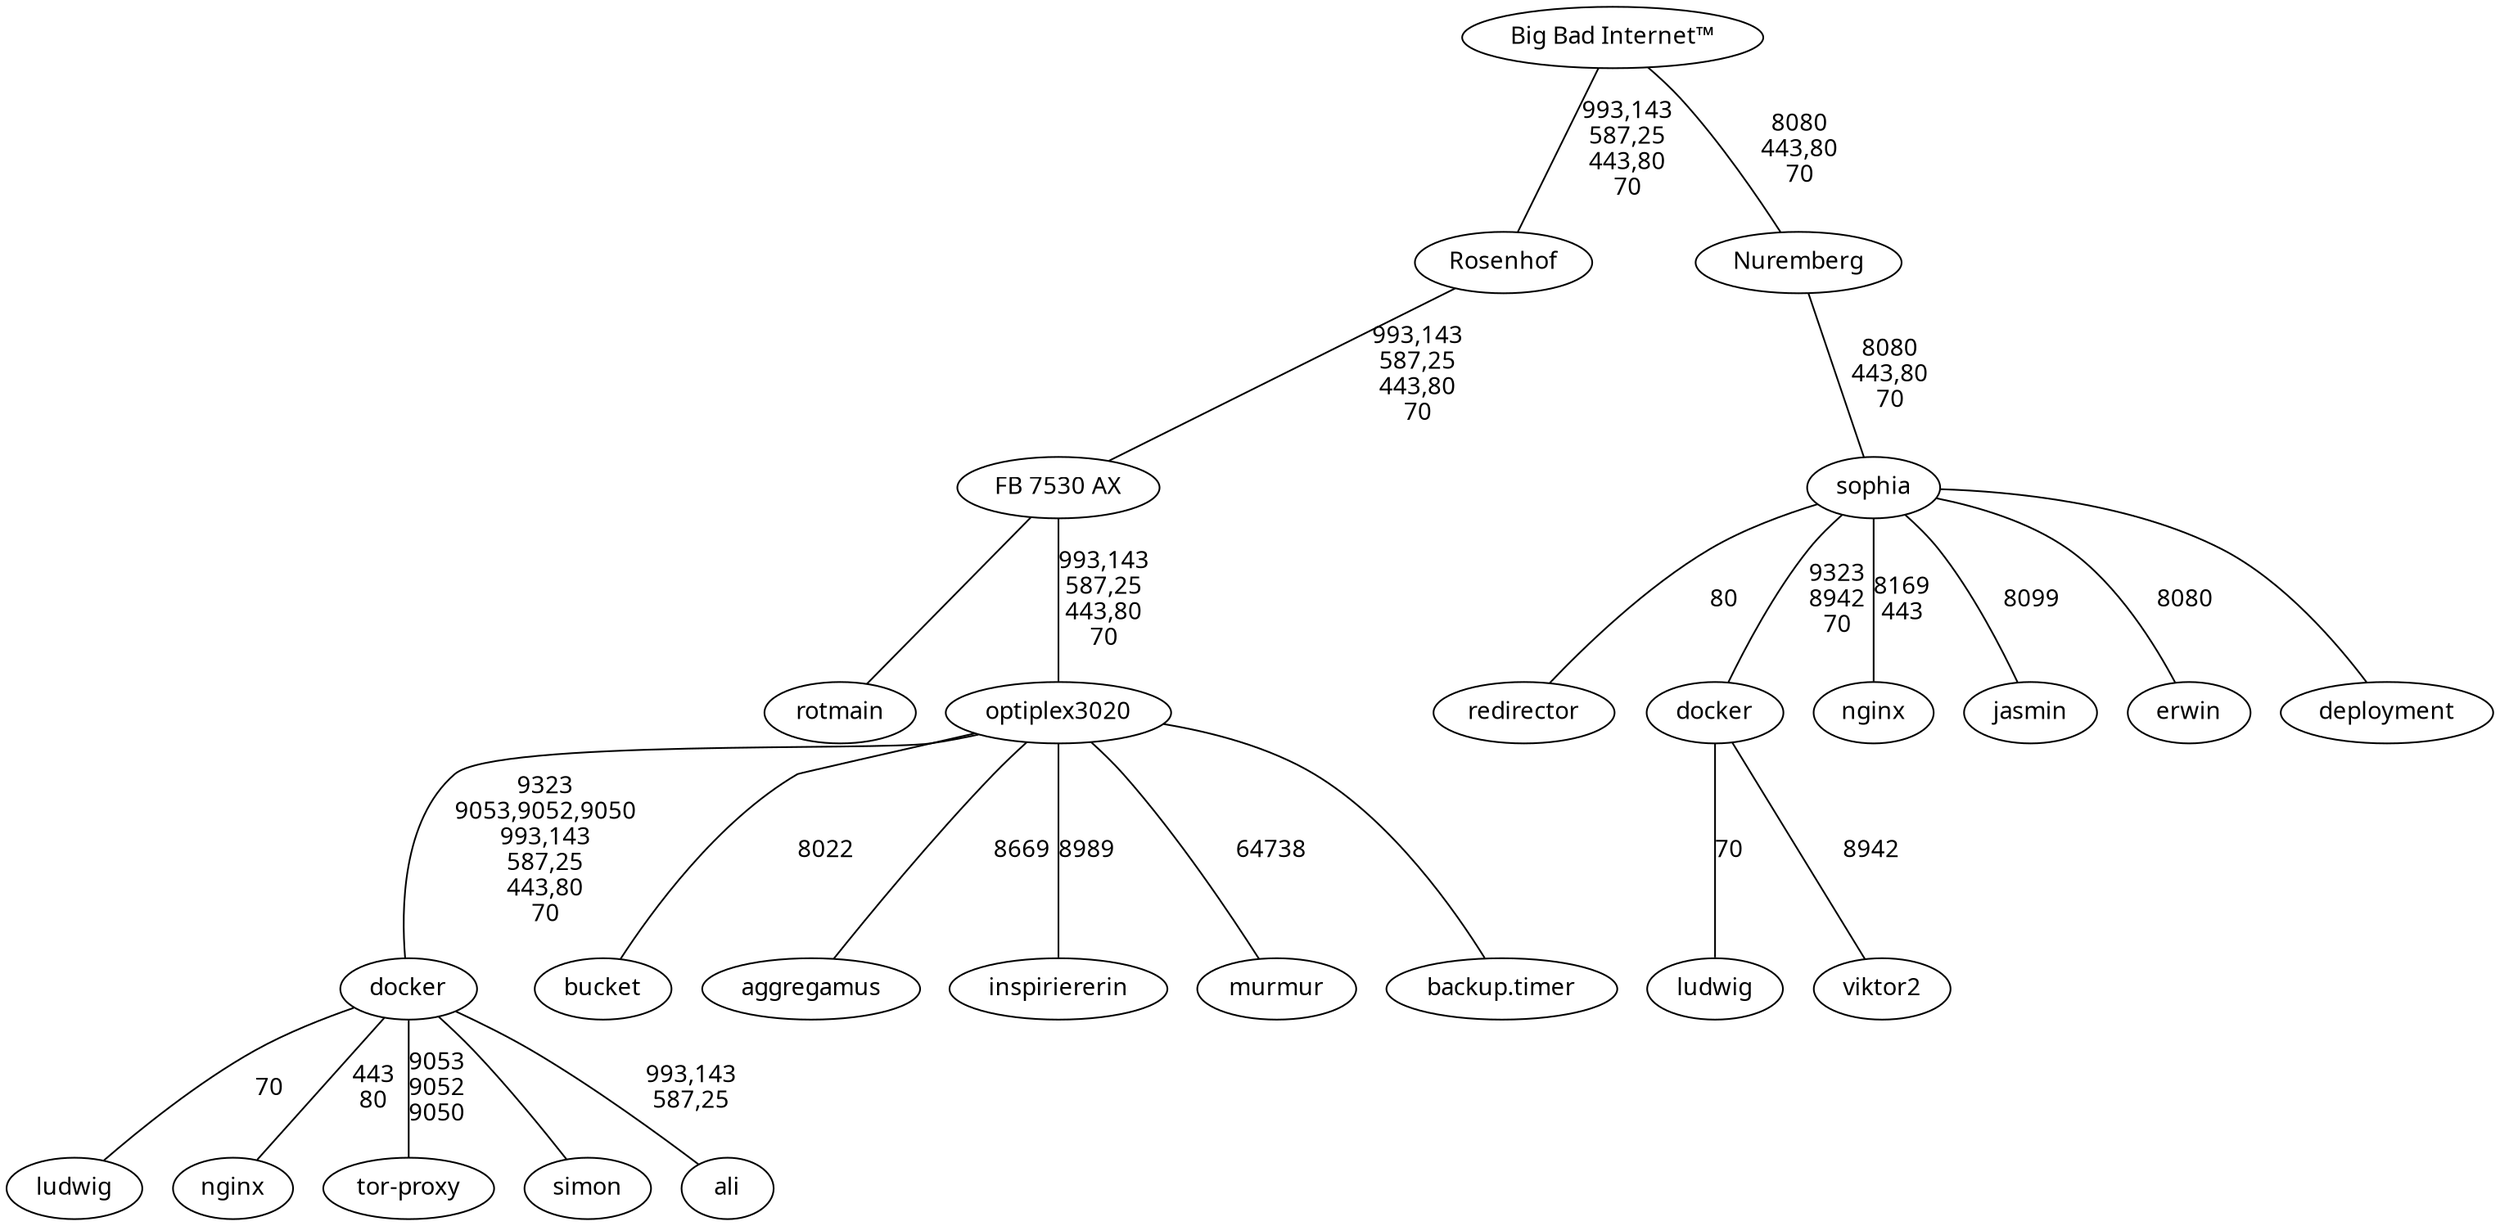 graph {
  stylesheet="unifont.css"
  node [fontname = Unifont]
  edge [fontname = Unifont]

  "FB 7530 AX" -- rotmain

  "Big Bad Internet™" -- Rosenhof -- "FB 7530 AX" -- optiplex3020 [label="993,143\n587,25\n443,80\n70"]
  dockerop [label=docker]
  ludwigop [label=ludwig]
  nginxop [label=nginx]
  optiplex3020 -- dockerop [label="9323\n9053,9052,9050\n993,143\n587,25\n443,80\n70"]
  dockerop -- "tor-proxy" [label="9053\n9052\n9050"]
  dockerop -- nginxop [label="443\n80"]
  dockerop -- ludwigop [label=70]
  dockerop -- simon
  dockerop -- ali [label="993,143\n587,25"]
  optiplex3020 -- bucket [label=8022]
  optiplex3020 -- aggregamus [label=8669]
  optiplex3020 -- inspiriererin [label=8989]
  optiplex3020 -- murmur [label=64738]
  optiplex3020 -- "backup.timer"

  "Big Bad Internet™" -- Nuremberg -- sophia [label="8080\n443,80\n70"]
  redirectorkek [label=redirector]
  dockersophia [label=docker]
  ludwigsophia [label=ludwig]
  nginxsophia [label=nginx]
  sophia -- nginxsophia [label="8169\n443"]
  sophia -- dockersophia [label="9323\n8942\n70"]
  dockersophia -- ludwigsophia [label=70]
  dockersophia -- viktor2 [label=8942]
  sophia -- redirectorkek [label=80]
  sophia -- jasmin [label=8099]
  sophia -- erwin [label=8080]
  sophia -- deployment
}
